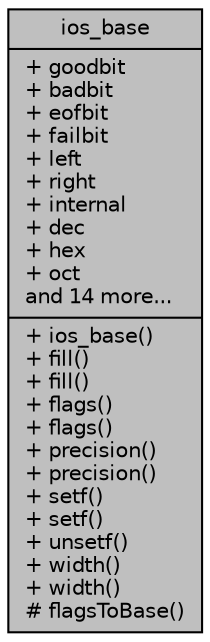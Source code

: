digraph "ios_base"
{
 // INTERACTIVE_SVG=YES
 // LATEX_PDF_SIZE
  edge [fontname="Helvetica",fontsize="10",labelfontname="Helvetica",labelfontsize="10"];
  node [fontname="Helvetica",fontsize="10",shape=record];
  Node1 [label="{ios_base\n|+ goodbit\l+ badbit\l+ eofbit\l+ failbit\l+ left\l+ right\l+ internal\l+ dec\l+ hex\l+ oct\land 14 more...\l|+ ios_base()\l+ fill()\l+ fill()\l+ flags()\l+ flags()\l+ precision()\l+ precision()\l+ setf()\l+ setf()\l+ unsetf()\l+ width()\l+ width()\l# flagsToBase()\l}",height=0.2,width=0.4,color="black", fillcolor="grey75", style="filled", fontcolor="black",tooltip="Base class for all streams."];
}
